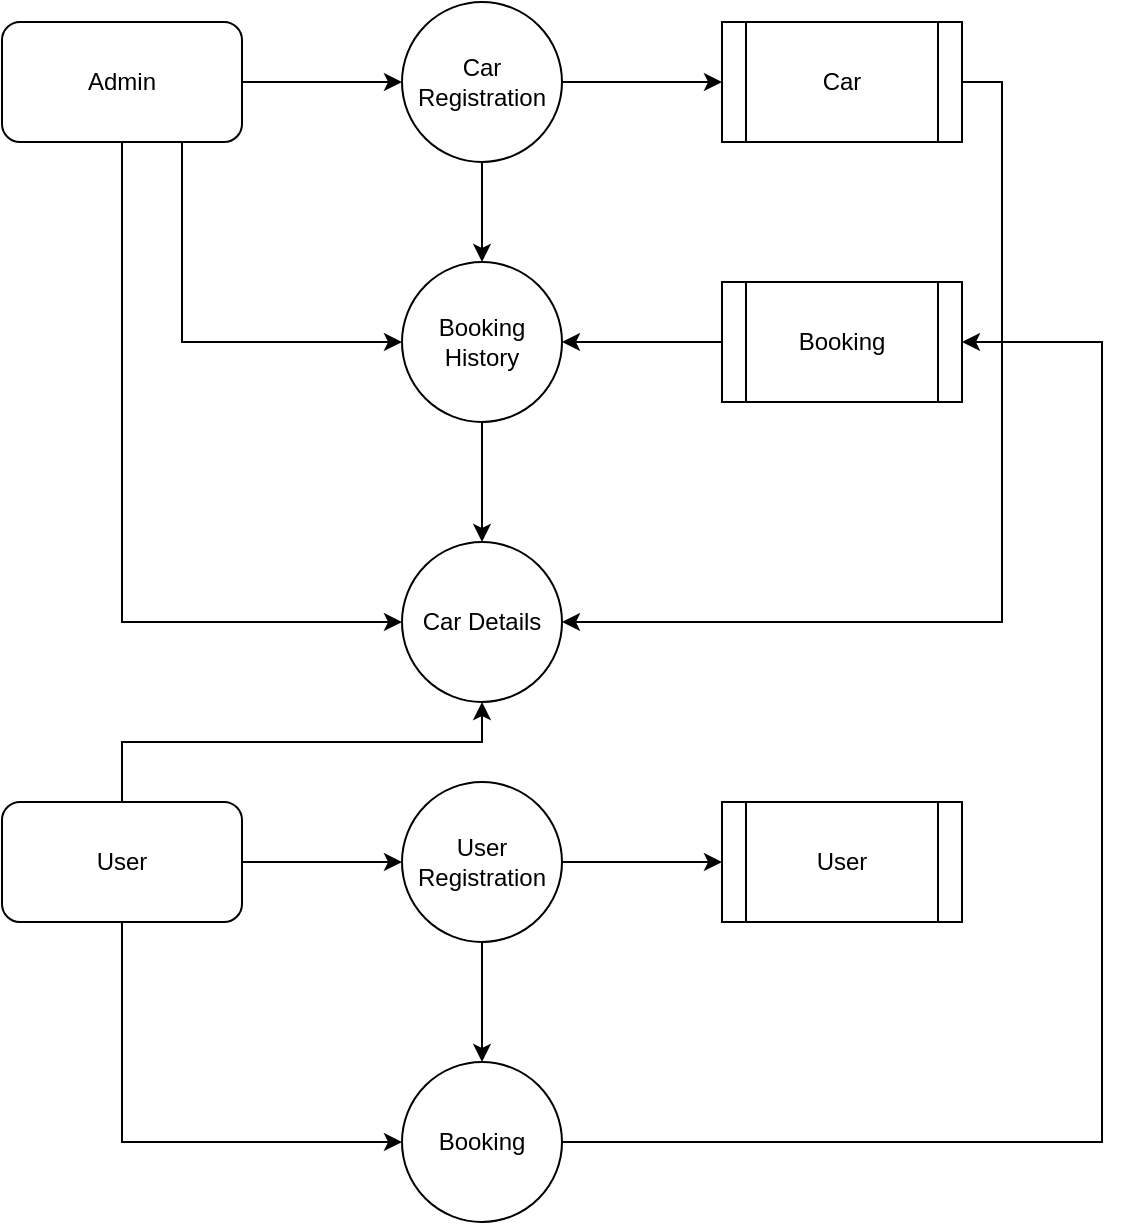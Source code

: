 <mxfile version="20.8.16" type="device"><diagram name="Page-1" id="IyMs69Fqz8CwCja8h6Ps"><mxGraphModel dx="1760" dy="854" grid="1" gridSize="10" guides="1" tooltips="1" connect="1" arrows="1" fold="1" page="1" pageScale="1" pageWidth="850" pageHeight="1100" math="0" shadow="0"><root><mxCell id="0"/><mxCell id="1" parent="0"/><mxCell id="Uz8ku40fedUjtV208lSx-5" value="" style="edgeStyle=orthogonalEdgeStyle;rounded=0;orthogonalLoop=1;jettySize=auto;html=1;" edge="1" parent="1" source="Uz8ku40fedUjtV208lSx-1" target="Uz8ku40fedUjtV208lSx-2"><mxGeometry relative="1" as="geometry"/></mxCell><mxCell id="Uz8ku40fedUjtV208lSx-8" style="edgeStyle=orthogonalEdgeStyle;rounded=0;orthogonalLoop=1;jettySize=auto;html=1;exitX=0.75;exitY=1;exitDx=0;exitDy=0;entryX=0;entryY=0.5;entryDx=0;entryDy=0;" edge="1" parent="1" source="Uz8ku40fedUjtV208lSx-1" target="Uz8ku40fedUjtV208lSx-3"><mxGeometry relative="1" as="geometry"/></mxCell><mxCell id="Uz8ku40fedUjtV208lSx-9" style="edgeStyle=orthogonalEdgeStyle;rounded=0;orthogonalLoop=1;jettySize=auto;html=1;exitX=0.5;exitY=1;exitDx=0;exitDy=0;entryX=0;entryY=0.5;entryDx=0;entryDy=0;" edge="1" parent="1" source="Uz8ku40fedUjtV208lSx-1" target="Uz8ku40fedUjtV208lSx-4"><mxGeometry relative="1" as="geometry"/></mxCell><mxCell id="Uz8ku40fedUjtV208lSx-1" value="Admin" style="rounded=1;whiteSpace=wrap;html=1;" vertex="1" parent="1"><mxGeometry x="160" y="120" width="120" height="60" as="geometry"/></mxCell><mxCell id="Uz8ku40fedUjtV208lSx-6" value="" style="edgeStyle=orthogonalEdgeStyle;rounded=0;orthogonalLoop=1;jettySize=auto;html=1;" edge="1" parent="1" source="Uz8ku40fedUjtV208lSx-2" target="Uz8ku40fedUjtV208lSx-3"><mxGeometry relative="1" as="geometry"/></mxCell><mxCell id="Uz8ku40fedUjtV208lSx-12" value="" style="edgeStyle=orthogonalEdgeStyle;rounded=0;orthogonalLoop=1;jettySize=auto;html=1;" edge="1" parent="1" source="Uz8ku40fedUjtV208lSx-2" target="Uz8ku40fedUjtV208lSx-10"><mxGeometry relative="1" as="geometry"/></mxCell><mxCell id="Uz8ku40fedUjtV208lSx-2" value="Car Registration" style="ellipse;whiteSpace=wrap;html=1;aspect=fixed;" vertex="1" parent="1"><mxGeometry x="360" y="110" width="80" height="80" as="geometry"/></mxCell><mxCell id="Uz8ku40fedUjtV208lSx-7" value="" style="edgeStyle=orthogonalEdgeStyle;rounded=0;orthogonalLoop=1;jettySize=auto;html=1;" edge="1" parent="1" source="Uz8ku40fedUjtV208lSx-3" target="Uz8ku40fedUjtV208lSx-4"><mxGeometry relative="1" as="geometry"/></mxCell><mxCell id="Uz8ku40fedUjtV208lSx-3" value="Booking History" style="ellipse;whiteSpace=wrap;html=1;aspect=fixed;" vertex="1" parent="1"><mxGeometry x="360" y="240" width="80" height="80" as="geometry"/></mxCell><mxCell id="Uz8ku40fedUjtV208lSx-4" value="Car Details" style="ellipse;whiteSpace=wrap;html=1;aspect=fixed;" vertex="1" parent="1"><mxGeometry x="360" y="380" width="80" height="80" as="geometry"/></mxCell><mxCell id="Uz8ku40fedUjtV208lSx-14" style="edgeStyle=orthogonalEdgeStyle;rounded=0;orthogonalLoop=1;jettySize=auto;html=1;exitX=1;exitY=0.5;exitDx=0;exitDy=0;entryX=1;entryY=0.5;entryDx=0;entryDy=0;" edge="1" parent="1" source="Uz8ku40fedUjtV208lSx-10" target="Uz8ku40fedUjtV208lSx-4"><mxGeometry relative="1" as="geometry"/></mxCell><mxCell id="Uz8ku40fedUjtV208lSx-10" value="Car" style="shape=process;whiteSpace=wrap;html=1;backgroundOutline=1;" vertex="1" parent="1"><mxGeometry x="520" y="120" width="120" height="60" as="geometry"/></mxCell><mxCell id="Uz8ku40fedUjtV208lSx-21" value="" style="edgeStyle=orthogonalEdgeStyle;rounded=0;orthogonalLoop=1;jettySize=auto;html=1;" edge="1" parent="1" source="Uz8ku40fedUjtV208lSx-11" target="Uz8ku40fedUjtV208lSx-3"><mxGeometry relative="1" as="geometry"/></mxCell><mxCell id="Uz8ku40fedUjtV208lSx-11" value="Booking" style="shape=process;whiteSpace=wrap;html=1;backgroundOutline=1;" vertex="1" parent="1"><mxGeometry x="520" y="250" width="120" height="60" as="geometry"/></mxCell><mxCell id="Uz8ku40fedUjtV208lSx-18" value="" style="edgeStyle=orthogonalEdgeStyle;rounded=0;orthogonalLoop=1;jettySize=auto;html=1;" edge="1" parent="1" source="Uz8ku40fedUjtV208lSx-15" target="Uz8ku40fedUjtV208lSx-16"><mxGeometry relative="1" as="geometry"/></mxCell><mxCell id="Uz8ku40fedUjtV208lSx-20" style="edgeStyle=orthogonalEdgeStyle;rounded=0;orthogonalLoop=1;jettySize=auto;html=1;exitX=0.75;exitY=0;exitDx=0;exitDy=0;entryX=0.5;entryY=1;entryDx=0;entryDy=0;" edge="1" parent="1" source="Uz8ku40fedUjtV208lSx-15" target="Uz8ku40fedUjtV208lSx-4"><mxGeometry relative="1" as="geometry"><Array as="points"><mxPoint x="220" y="510"/><mxPoint x="220" y="480"/><mxPoint x="400" y="480"/></Array></mxGeometry></mxCell><mxCell id="Uz8ku40fedUjtV208lSx-23" style="edgeStyle=orthogonalEdgeStyle;rounded=0;orthogonalLoop=1;jettySize=auto;html=1;exitX=0.5;exitY=1;exitDx=0;exitDy=0;entryX=0;entryY=0.5;entryDx=0;entryDy=0;" edge="1" parent="1" source="Uz8ku40fedUjtV208lSx-15" target="Uz8ku40fedUjtV208lSx-22"><mxGeometry relative="1" as="geometry"/></mxCell><mxCell id="Uz8ku40fedUjtV208lSx-15" value="User" style="rounded=1;whiteSpace=wrap;html=1;" vertex="1" parent="1"><mxGeometry x="160" y="510" width="120" height="60" as="geometry"/></mxCell><mxCell id="Uz8ku40fedUjtV208lSx-19" value="" style="edgeStyle=orthogonalEdgeStyle;rounded=0;orthogonalLoop=1;jettySize=auto;html=1;" edge="1" parent="1" source="Uz8ku40fedUjtV208lSx-16" target="Uz8ku40fedUjtV208lSx-17"><mxGeometry relative="1" as="geometry"/></mxCell><mxCell id="Uz8ku40fedUjtV208lSx-25" value="" style="edgeStyle=orthogonalEdgeStyle;rounded=0;orthogonalLoop=1;jettySize=auto;html=1;" edge="1" parent="1" source="Uz8ku40fedUjtV208lSx-16" target="Uz8ku40fedUjtV208lSx-22"><mxGeometry relative="1" as="geometry"/></mxCell><mxCell id="Uz8ku40fedUjtV208lSx-16" value="User Registration" style="ellipse;whiteSpace=wrap;html=1;aspect=fixed;" vertex="1" parent="1"><mxGeometry x="360" y="500" width="80" height="80" as="geometry"/></mxCell><mxCell id="Uz8ku40fedUjtV208lSx-17" value="User" style="shape=process;whiteSpace=wrap;html=1;backgroundOutline=1;" vertex="1" parent="1"><mxGeometry x="520" y="510" width="120" height="60" as="geometry"/></mxCell><mxCell id="Uz8ku40fedUjtV208lSx-24" style="edgeStyle=orthogonalEdgeStyle;rounded=0;orthogonalLoop=1;jettySize=auto;html=1;exitX=1;exitY=0.5;exitDx=0;exitDy=0;entryX=1;entryY=0.5;entryDx=0;entryDy=0;" edge="1" parent="1" source="Uz8ku40fedUjtV208lSx-22" target="Uz8ku40fedUjtV208lSx-11"><mxGeometry relative="1" as="geometry"><Array as="points"><mxPoint x="710" y="680"/><mxPoint x="710" y="280"/></Array></mxGeometry></mxCell><mxCell id="Uz8ku40fedUjtV208lSx-22" value="Booking" style="ellipse;whiteSpace=wrap;html=1;aspect=fixed;" vertex="1" parent="1"><mxGeometry x="360" y="640" width="80" height="80" as="geometry"/></mxCell></root></mxGraphModel></diagram></mxfile>